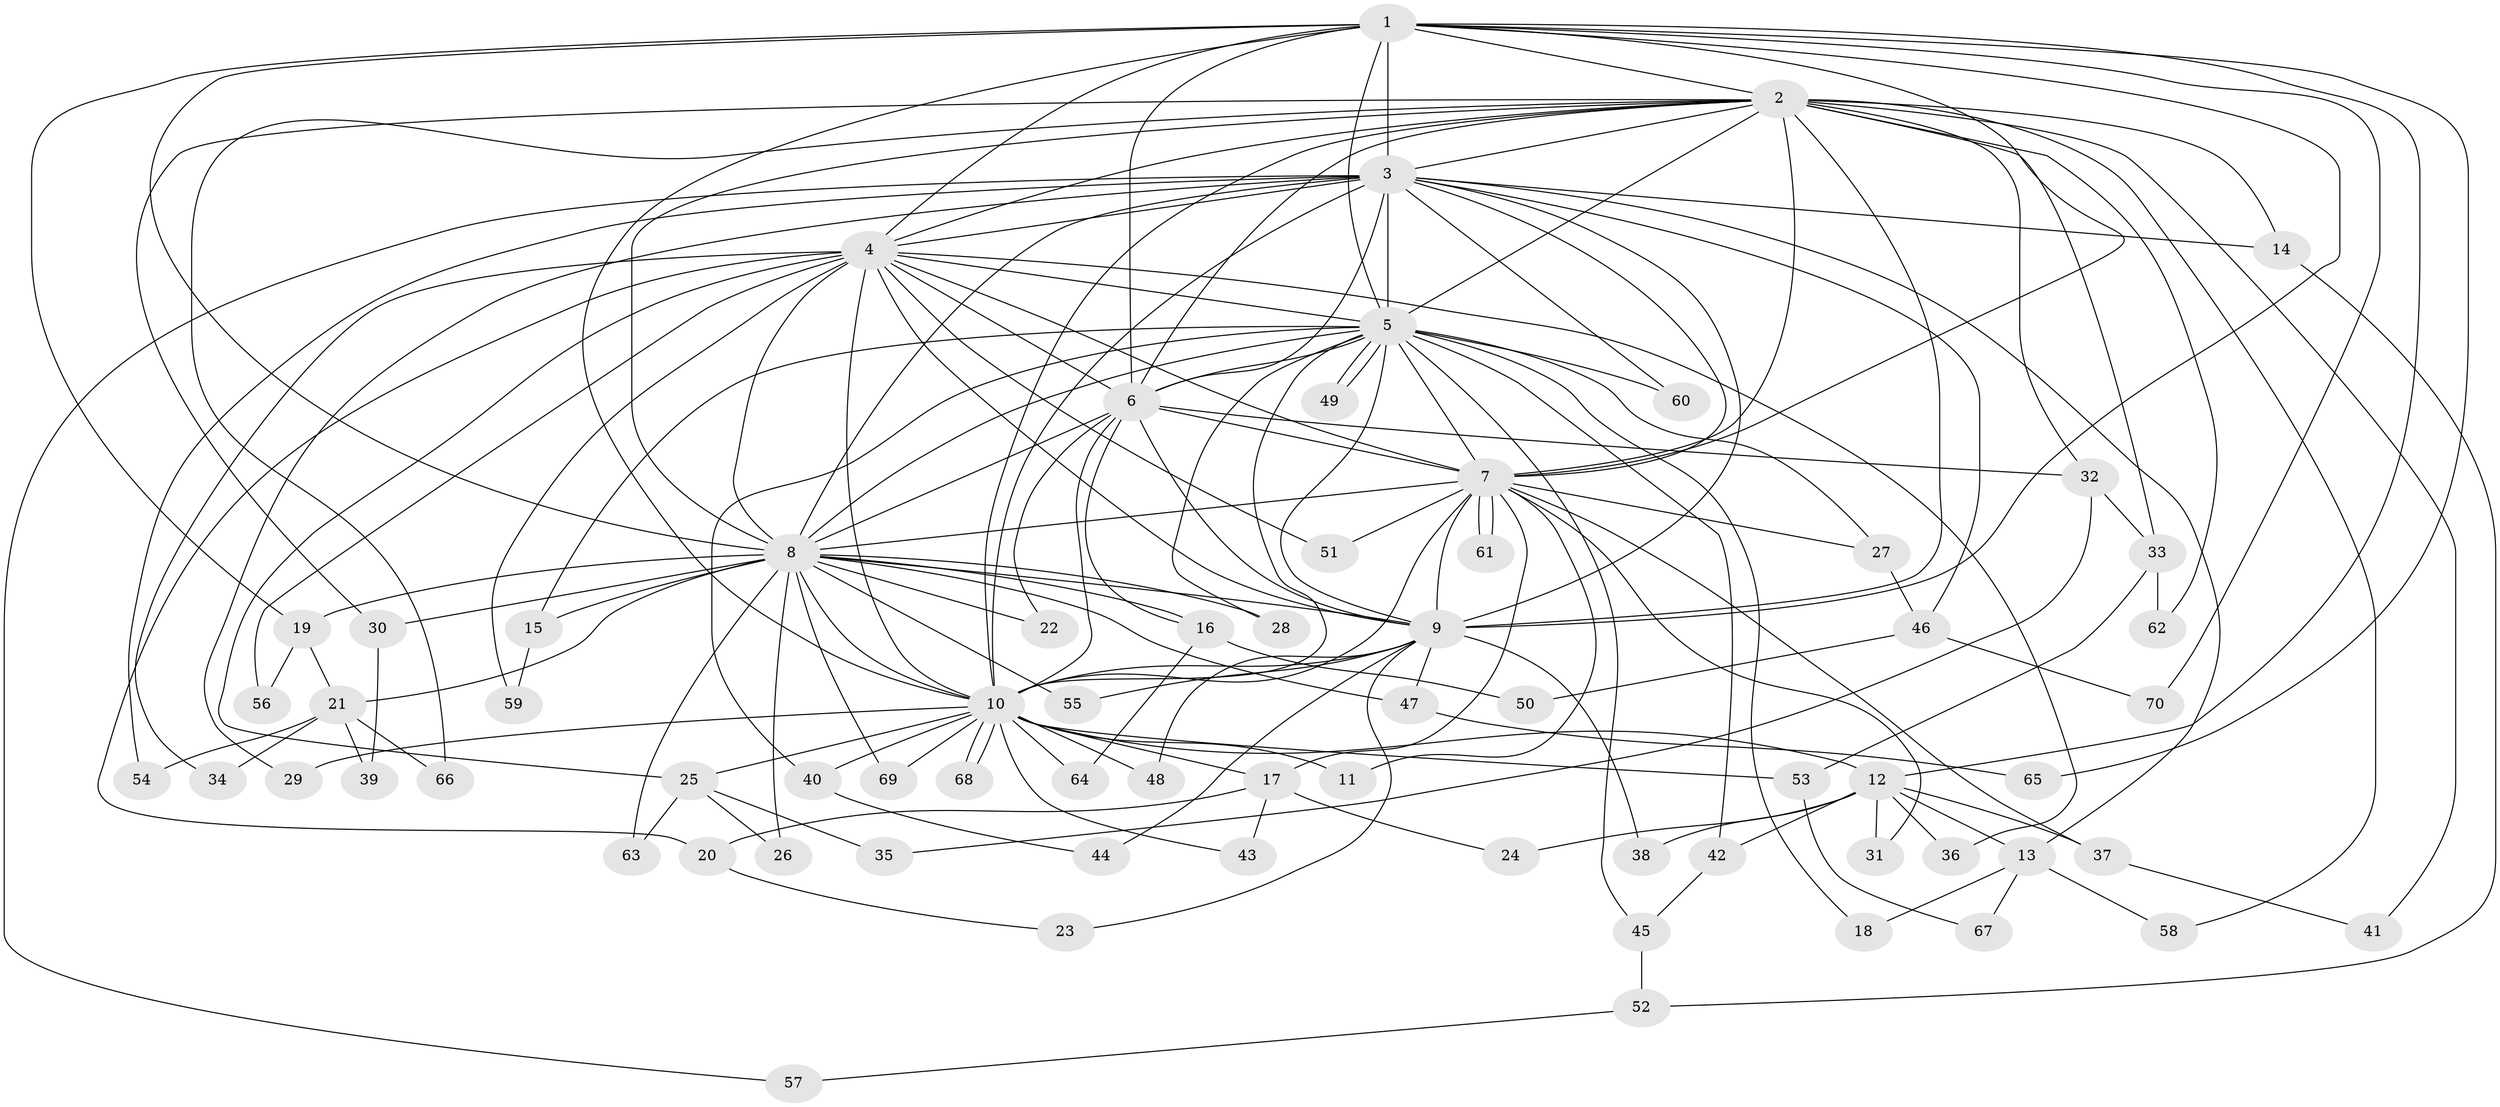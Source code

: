 // coarse degree distribution, {11: 0.018518518518518517, 25: 0.018518518518518517, 16: 0.018518518518518517, 15: 0.018518518518518517, 10: 0.037037037037037035, 18: 0.018518518518518517, 19: 0.018518518518518517, 13: 0.018518518518518517, 17: 0.018518518518518517, 2: 0.48148148148148145, 5: 0.05555555555555555, 3: 0.18518518518518517, 4: 0.05555555555555555, 6: 0.018518518518518517, 1: 0.018518518518518517}
// Generated by graph-tools (version 1.1) at 2025/51/02/27/25 19:51:47]
// undirected, 70 vertices, 165 edges
graph export_dot {
graph [start="1"]
  node [color=gray90,style=filled];
  1;
  2;
  3;
  4;
  5;
  6;
  7;
  8;
  9;
  10;
  11;
  12;
  13;
  14;
  15;
  16;
  17;
  18;
  19;
  20;
  21;
  22;
  23;
  24;
  25;
  26;
  27;
  28;
  29;
  30;
  31;
  32;
  33;
  34;
  35;
  36;
  37;
  38;
  39;
  40;
  41;
  42;
  43;
  44;
  45;
  46;
  47;
  48;
  49;
  50;
  51;
  52;
  53;
  54;
  55;
  56;
  57;
  58;
  59;
  60;
  61;
  62;
  63;
  64;
  65;
  66;
  67;
  68;
  69;
  70;
  1 -- 2;
  1 -- 3;
  1 -- 4;
  1 -- 5;
  1 -- 6;
  1 -- 7;
  1 -- 8;
  1 -- 9;
  1 -- 10;
  1 -- 12;
  1 -- 19;
  1 -- 65;
  1 -- 70;
  2 -- 3;
  2 -- 4;
  2 -- 5;
  2 -- 6;
  2 -- 7;
  2 -- 8;
  2 -- 9;
  2 -- 10;
  2 -- 14;
  2 -- 30;
  2 -- 32;
  2 -- 33;
  2 -- 41;
  2 -- 58;
  2 -- 62;
  2 -- 66;
  3 -- 4;
  3 -- 5;
  3 -- 6;
  3 -- 7;
  3 -- 8;
  3 -- 9;
  3 -- 10;
  3 -- 13;
  3 -- 14;
  3 -- 29;
  3 -- 46;
  3 -- 54;
  3 -- 57;
  3 -- 60;
  4 -- 5;
  4 -- 6;
  4 -- 7;
  4 -- 8;
  4 -- 9;
  4 -- 10;
  4 -- 20;
  4 -- 25;
  4 -- 34;
  4 -- 36;
  4 -- 51;
  4 -- 56;
  4 -- 59;
  5 -- 6;
  5 -- 7;
  5 -- 8;
  5 -- 9;
  5 -- 10;
  5 -- 15;
  5 -- 18;
  5 -- 27;
  5 -- 28;
  5 -- 40;
  5 -- 42;
  5 -- 45;
  5 -- 49;
  5 -- 49;
  5 -- 60;
  6 -- 7;
  6 -- 8;
  6 -- 9;
  6 -- 10;
  6 -- 16;
  6 -- 22;
  6 -- 32;
  7 -- 8;
  7 -- 9;
  7 -- 10;
  7 -- 11;
  7 -- 17;
  7 -- 27;
  7 -- 31;
  7 -- 37;
  7 -- 51;
  7 -- 61;
  7 -- 61;
  8 -- 9;
  8 -- 10;
  8 -- 15;
  8 -- 16;
  8 -- 19;
  8 -- 21;
  8 -- 22;
  8 -- 26;
  8 -- 28;
  8 -- 30;
  8 -- 47;
  8 -- 55;
  8 -- 63;
  8 -- 69;
  9 -- 10;
  9 -- 23;
  9 -- 38;
  9 -- 44;
  9 -- 47;
  9 -- 48;
  9 -- 55;
  10 -- 11;
  10 -- 12;
  10 -- 17;
  10 -- 25;
  10 -- 29;
  10 -- 40;
  10 -- 43;
  10 -- 48;
  10 -- 53;
  10 -- 64;
  10 -- 68;
  10 -- 68;
  10 -- 69;
  12 -- 13;
  12 -- 24;
  12 -- 31;
  12 -- 36;
  12 -- 37;
  12 -- 38;
  12 -- 42;
  13 -- 18;
  13 -- 58;
  13 -- 67;
  14 -- 52;
  15 -- 59;
  16 -- 50;
  16 -- 64;
  17 -- 20;
  17 -- 24;
  17 -- 43;
  19 -- 21;
  19 -- 56;
  20 -- 23;
  21 -- 34;
  21 -- 39;
  21 -- 54;
  21 -- 66;
  25 -- 26;
  25 -- 35;
  25 -- 63;
  27 -- 46;
  30 -- 39;
  32 -- 33;
  32 -- 35;
  33 -- 53;
  33 -- 62;
  37 -- 41;
  40 -- 44;
  42 -- 45;
  45 -- 52;
  46 -- 50;
  46 -- 70;
  47 -- 65;
  52 -- 57;
  53 -- 67;
}
